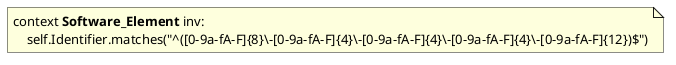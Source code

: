 @startuml

note as Identifier_Pattern
context **Software_Element** inv:
    self.Identifier.matches("^([0-9a-fA-F]{8}\-[0-9a-fA-F]{4}\-[0-9a-fA-F]{4}\-[0-9a-fA-F]{4}\-[0-9a-fA-F]{12})$")
end note

@enduml